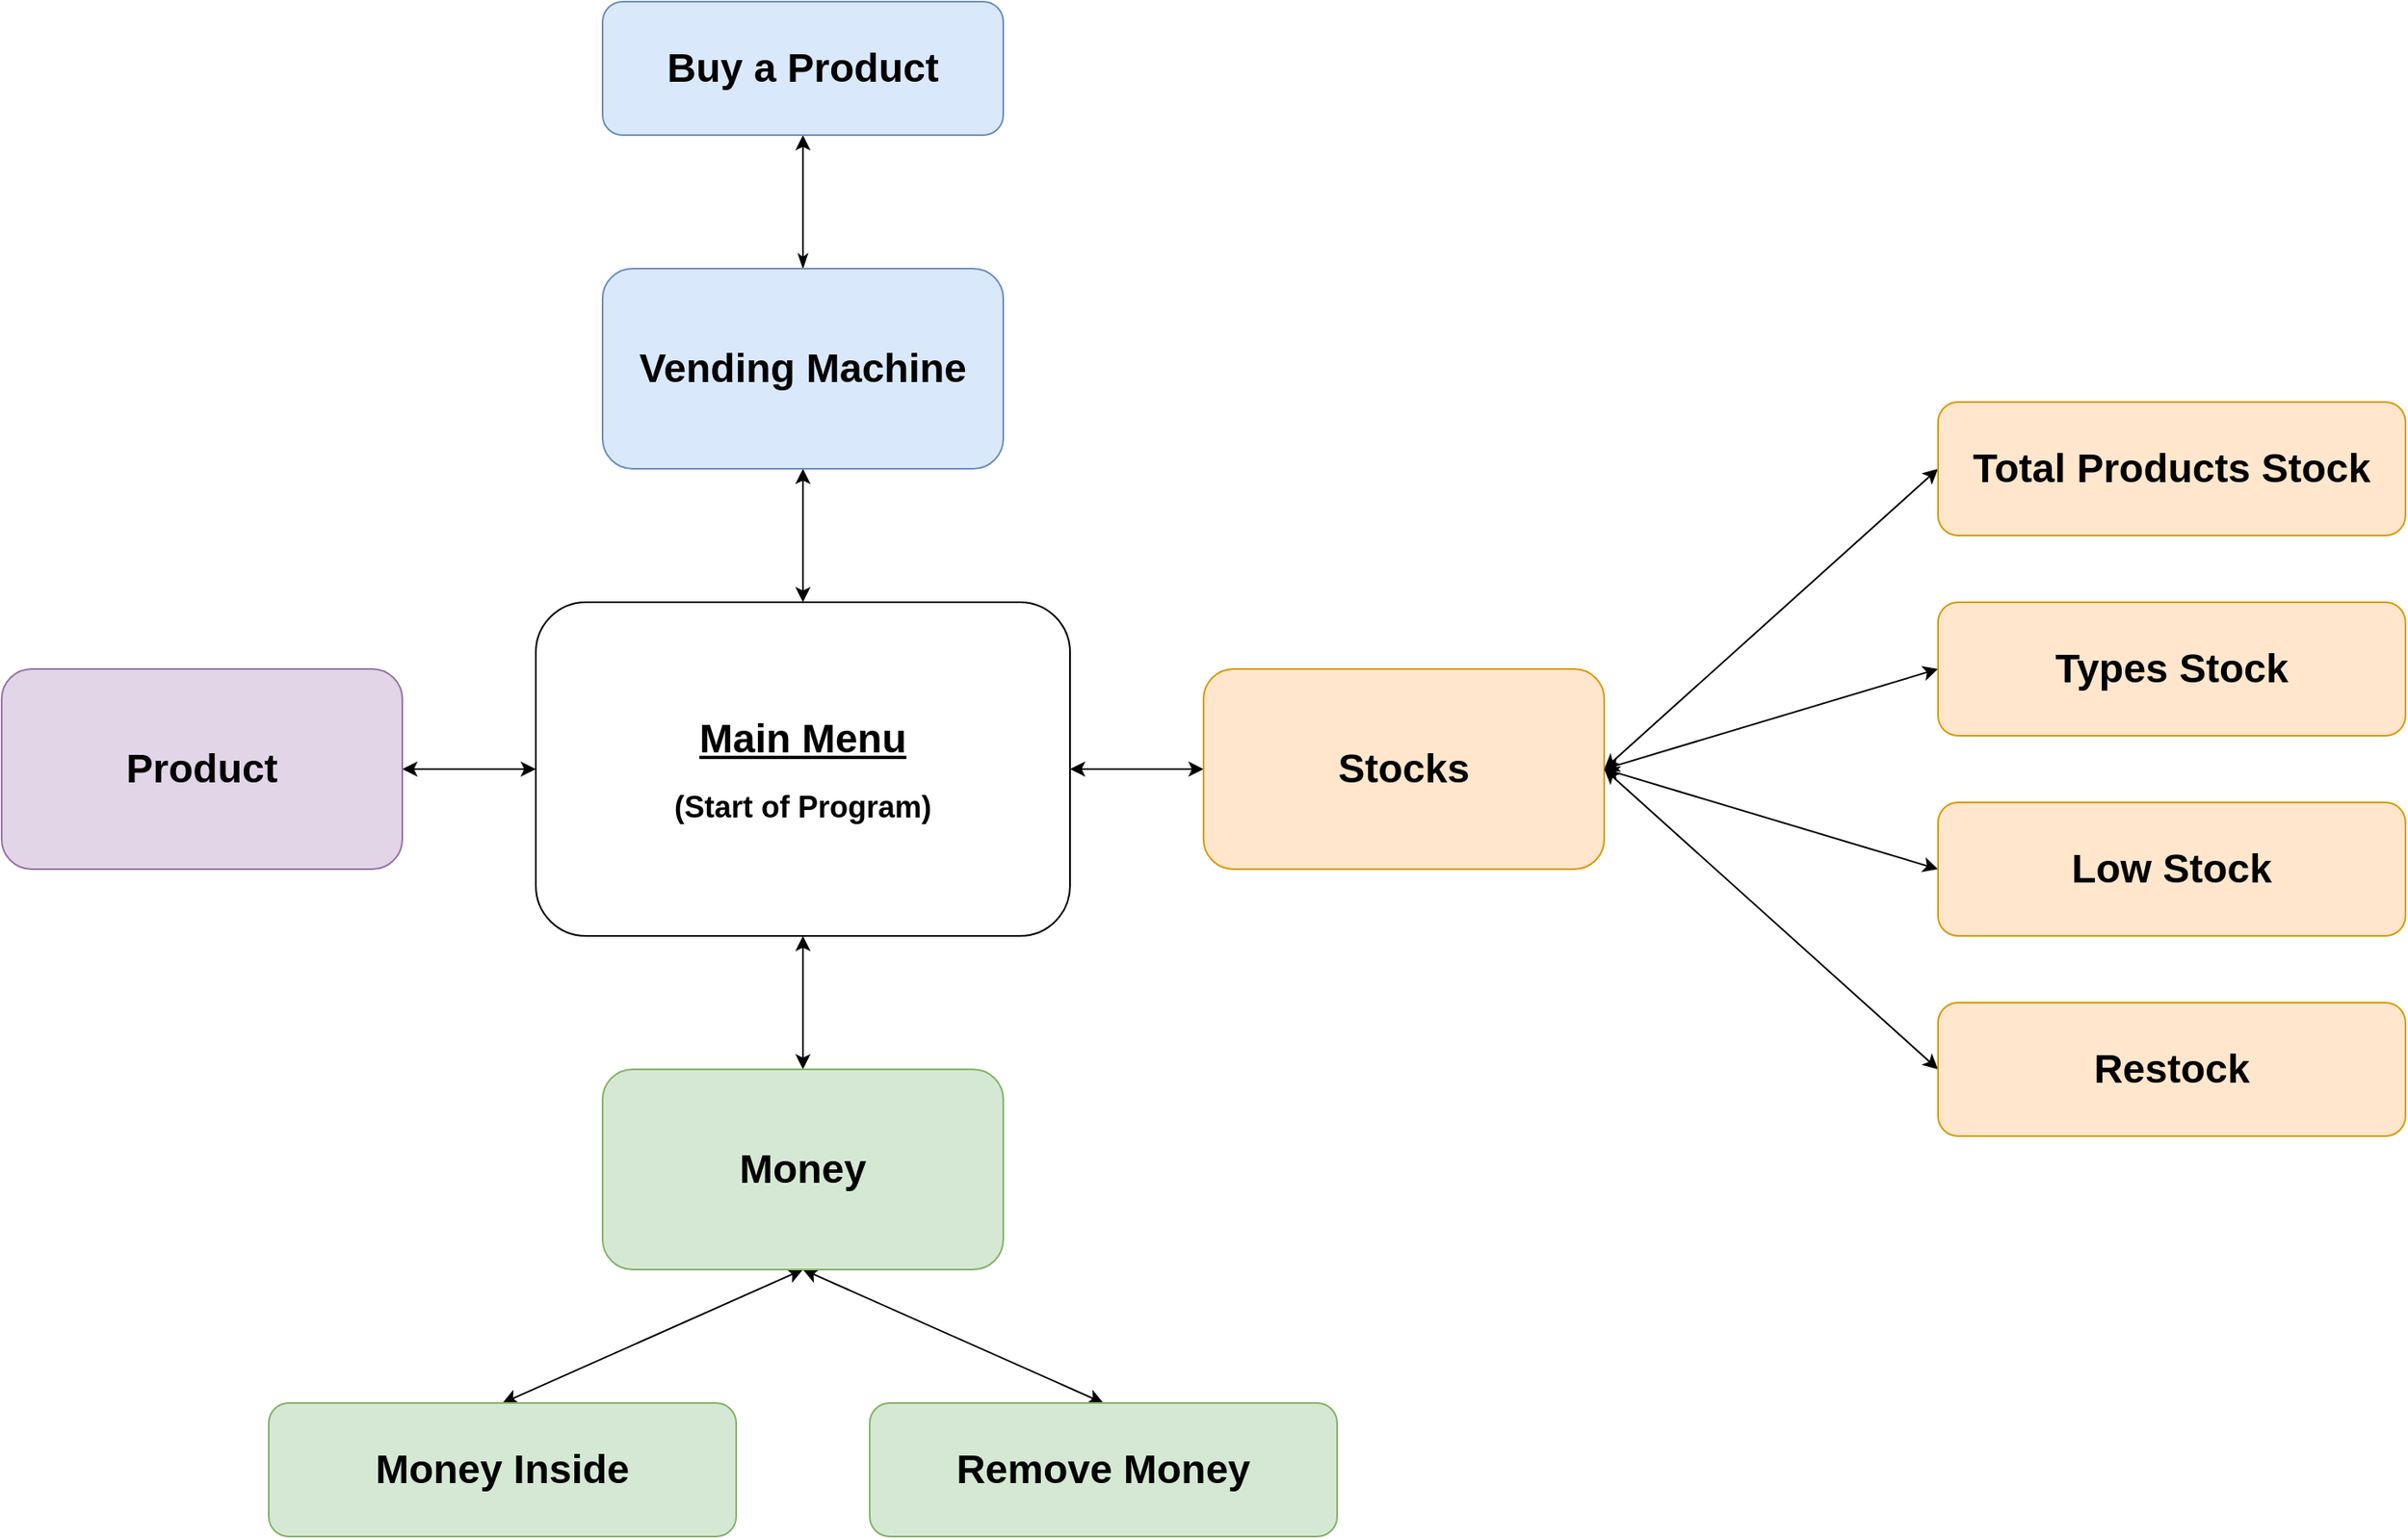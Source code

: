<mxfile version="22.1.5" type="device">
  <diagram id="6a731a19-8d31-9384-78a2-239565b7b9f0" name="Page-1">
    <mxGraphModel dx="3362" dy="1371" grid="1" gridSize="10" guides="1" tooltips="1" connect="1" arrows="1" fold="1" page="1" pageScale="1" pageWidth="1169" pageHeight="827" background="none" math="0" shadow="0">
      <root>
        <mxCell id="0" />
        <mxCell id="1" parent="0" />
        <mxCell id="9Yi1ptAnj4-kBtnNQ4_k-1890" style="edgeStyle=orthogonalEdgeStyle;rounded=0;orthogonalLoop=1;jettySize=auto;html=1;exitX=0.5;exitY=0;exitDx=0;exitDy=0;entryX=0.5;entryY=1;entryDx=0;entryDy=0;startArrow=classic;startFill=1;" edge="1" parent="1" source="9Yi1ptAnj4-kBtnNQ4_k-1813" target="9Yi1ptAnj4-kBtnNQ4_k-1819">
          <mxGeometry relative="1" as="geometry" />
        </mxCell>
        <mxCell id="9Yi1ptAnj4-kBtnNQ4_k-1892" style="edgeStyle=orthogonalEdgeStyle;rounded=0;orthogonalLoop=1;jettySize=auto;html=1;entryX=0;entryY=0.5;entryDx=0;entryDy=0;startArrow=classic;startFill=1;" edge="1" parent="1" source="9Yi1ptAnj4-kBtnNQ4_k-1813" target="9Yi1ptAnj4-kBtnNQ4_k-1876">
          <mxGeometry relative="1" as="geometry" />
        </mxCell>
        <mxCell id="9Yi1ptAnj4-kBtnNQ4_k-1903" style="rounded=0;orthogonalLoop=1;jettySize=auto;html=1;entryX=0.5;entryY=0;entryDx=0;entryDy=0;startArrow=classic;startFill=1;" edge="1" parent="1" source="9Yi1ptAnj4-kBtnNQ4_k-1813" target="9Yi1ptAnj4-kBtnNQ4_k-1902">
          <mxGeometry relative="1" as="geometry" />
        </mxCell>
        <mxCell id="9Yi1ptAnj4-kBtnNQ4_k-1910" style="rounded=0;orthogonalLoop=1;jettySize=auto;html=1;entryX=1;entryY=0.5;entryDx=0;entryDy=0;startArrow=classic;startFill=1;" edge="1" parent="1" source="9Yi1ptAnj4-kBtnNQ4_k-1813" target="9Yi1ptAnj4-kBtnNQ4_k-1909">
          <mxGeometry relative="1" as="geometry" />
        </mxCell>
        <mxCell id="9Yi1ptAnj4-kBtnNQ4_k-1813" value="&lt;h1&gt;&lt;u&gt;Main Menu&lt;/u&gt;&lt;/h1&gt;&lt;h2&gt;(Start of Program)&lt;/h2&gt;" style="rounded=1;whiteSpace=wrap;html=1;" vertex="1" parent="1">
          <mxGeometry x="-1160" y="40" width="320" height="200" as="geometry" />
        </mxCell>
        <mxCell id="9Yi1ptAnj4-kBtnNQ4_k-1891" style="edgeStyle=orthogonalEdgeStyle;rounded=0;orthogonalLoop=1;jettySize=auto;html=1;entryX=0.5;entryY=1;entryDx=0;entryDy=0;startArrow=classicThin;startFill=1;" edge="1" parent="1" source="9Yi1ptAnj4-kBtnNQ4_k-1819" target="9Yi1ptAnj4-kBtnNQ4_k-1833">
          <mxGeometry relative="1" as="geometry" />
        </mxCell>
        <mxCell id="9Yi1ptAnj4-kBtnNQ4_k-1819" value="&lt;h1&gt;Vending Machine&lt;/h1&gt;" style="rounded=1;whiteSpace=wrap;html=1;fillColor=#dae8fc;strokeColor=#6c8ebf;" vertex="1" parent="1">
          <mxGeometry x="-1120" y="-160" width="240" height="120" as="geometry" />
        </mxCell>
        <mxCell id="9Yi1ptAnj4-kBtnNQ4_k-1833" value="&lt;h1&gt;Buy a Product&lt;/h1&gt;" style="rounded=1;whiteSpace=wrap;html=1;fillColor=#dae8fc;strokeColor=#6c8ebf;" vertex="1" parent="1">
          <mxGeometry x="-1120" y="-320" width="240" height="80" as="geometry" />
        </mxCell>
        <mxCell id="9Yi1ptAnj4-kBtnNQ4_k-1894" style="rounded=0;orthogonalLoop=1;jettySize=auto;html=1;entryX=0;entryY=0.5;entryDx=0;entryDy=0;startArrow=classic;startFill=1;" edge="1" parent="1" target="9Yi1ptAnj4-kBtnNQ4_k-1893">
          <mxGeometry relative="1" as="geometry">
            <mxPoint x="-520" y="140" as="sourcePoint" />
          </mxGeometry>
        </mxCell>
        <mxCell id="9Yi1ptAnj4-kBtnNQ4_k-1876" value="&lt;h1&gt;Stocks&lt;/h1&gt;" style="rounded=1;whiteSpace=wrap;html=1;fillColor=#ffe6cc;strokeColor=#d79b00;" vertex="1" parent="1">
          <mxGeometry x="-760" y="80" width="240" height="120" as="geometry" />
        </mxCell>
        <mxCell id="9Yi1ptAnj4-kBtnNQ4_k-1893" value="&lt;h1&gt;Total Products Stock&lt;/h1&gt;" style="rounded=1;whiteSpace=wrap;html=1;fillColor=#ffe6cc;strokeColor=#d79b00;" vertex="1" parent="1">
          <mxGeometry x="-320" y="-80" width="280" height="80" as="geometry" />
        </mxCell>
        <mxCell id="9Yi1ptAnj4-kBtnNQ4_k-1895" style="rounded=0;orthogonalLoop=1;jettySize=auto;html=1;entryX=0;entryY=0.5;entryDx=0;entryDy=0;exitX=1;exitY=0.5;exitDx=0;exitDy=0;startArrow=classic;startFill=1;" edge="1" parent="1" target="9Yi1ptAnj4-kBtnNQ4_k-1896" source="9Yi1ptAnj4-kBtnNQ4_k-1876">
          <mxGeometry relative="1" as="geometry">
            <mxPoint x="-400" y="340" as="sourcePoint" />
          </mxGeometry>
        </mxCell>
        <mxCell id="9Yi1ptAnj4-kBtnNQ4_k-1896" value="&lt;h1&gt;Types Stock&lt;/h1&gt;" style="rounded=1;whiteSpace=wrap;html=1;fillColor=#ffe6cc;strokeColor=#d79b00;" vertex="1" parent="1">
          <mxGeometry x="-320" y="40" width="280" height="80" as="geometry" />
        </mxCell>
        <mxCell id="9Yi1ptAnj4-kBtnNQ4_k-1898" style="rounded=0;orthogonalLoop=1;jettySize=auto;html=1;entryX=0;entryY=0.5;entryDx=0;entryDy=0;exitX=1;exitY=0.5;exitDx=0;exitDy=0;startArrow=classic;startFill=1;" edge="1" target="9Yi1ptAnj4-kBtnNQ4_k-1899" parent="1" source="9Yi1ptAnj4-kBtnNQ4_k-1876">
          <mxGeometry relative="1" as="geometry">
            <mxPoint x="-480" y="120" as="sourcePoint" />
          </mxGeometry>
        </mxCell>
        <mxCell id="9Yi1ptAnj4-kBtnNQ4_k-1899" value="&lt;h1&gt;Low Stock&lt;/h1&gt;" style="rounded=1;whiteSpace=wrap;html=1;fillColor=#ffe6cc;strokeColor=#d79b00;" vertex="1" parent="1">
          <mxGeometry x="-320" y="160" width="280" height="80" as="geometry" />
        </mxCell>
        <mxCell id="9Yi1ptAnj4-kBtnNQ4_k-1900" style="rounded=0;orthogonalLoop=1;jettySize=auto;html=1;entryX=0;entryY=0.5;entryDx=0;entryDy=0;exitX=1;exitY=0.5;exitDx=0;exitDy=0;startArrow=classic;startFill=1;" edge="1" target="9Yi1ptAnj4-kBtnNQ4_k-1901" parent="1" source="9Yi1ptAnj4-kBtnNQ4_k-1876">
          <mxGeometry relative="1" as="geometry">
            <mxPoint x="-480" y="360" as="sourcePoint" />
          </mxGeometry>
        </mxCell>
        <mxCell id="9Yi1ptAnj4-kBtnNQ4_k-1901" value="&lt;h1&gt;Restock&lt;/h1&gt;" style="rounded=1;whiteSpace=wrap;html=1;fillColor=#ffe6cc;strokeColor=#d79b00;" vertex="1" parent="1">
          <mxGeometry x="-320" y="280" width="280" height="80" as="geometry" />
        </mxCell>
        <mxCell id="9Yi1ptAnj4-kBtnNQ4_k-1907" style="rounded=0;orthogonalLoop=1;jettySize=auto;html=1;entryX=0.5;entryY=0;entryDx=0;entryDy=0;exitX=0.5;exitY=1;exitDx=0;exitDy=0;startArrow=classic;startFill=1;" edge="1" parent="1" source="9Yi1ptAnj4-kBtnNQ4_k-1902" target="9Yi1ptAnj4-kBtnNQ4_k-1906">
          <mxGeometry relative="1" as="geometry" />
        </mxCell>
        <mxCell id="9Yi1ptAnj4-kBtnNQ4_k-1908" style="rounded=0;orthogonalLoop=1;jettySize=auto;html=1;exitX=0.5;exitY=1;exitDx=0;exitDy=0;entryX=0.5;entryY=0;entryDx=0;entryDy=0;startArrow=classic;startFill=1;" edge="1" parent="1" source="9Yi1ptAnj4-kBtnNQ4_k-1902" target="9Yi1ptAnj4-kBtnNQ4_k-1905">
          <mxGeometry relative="1" as="geometry" />
        </mxCell>
        <mxCell id="9Yi1ptAnj4-kBtnNQ4_k-1902" value="&lt;h1&gt;Money&lt;/h1&gt;" style="rounded=1;whiteSpace=wrap;html=1;fillColor=#d5e8d4;strokeColor=#82b366;" vertex="1" parent="1">
          <mxGeometry x="-1120" y="320" width="240" height="120" as="geometry" />
        </mxCell>
        <mxCell id="9Yi1ptAnj4-kBtnNQ4_k-1905" value="&lt;h1&gt;Remove Money&lt;/h1&gt;" style="rounded=1;whiteSpace=wrap;html=1;fillColor=#d5e8d4;strokeColor=#82b366;" vertex="1" parent="1">
          <mxGeometry x="-960" y="520" width="280" height="80" as="geometry" />
        </mxCell>
        <mxCell id="9Yi1ptAnj4-kBtnNQ4_k-1906" value="&lt;h1&gt;Money Inside&lt;/h1&gt;" style="rounded=1;whiteSpace=wrap;html=1;fillColor=#d5e8d4;strokeColor=#82b366;" vertex="1" parent="1">
          <mxGeometry x="-1320" y="520" width="280" height="80" as="geometry" />
        </mxCell>
        <mxCell id="9Yi1ptAnj4-kBtnNQ4_k-1909" value="&lt;h1&gt;Product&lt;/h1&gt;" style="rounded=1;whiteSpace=wrap;html=1;fillColor=#e1d5e7;strokeColor=#9673a6;" vertex="1" parent="1">
          <mxGeometry x="-1480" y="80" width="240" height="120" as="geometry" />
        </mxCell>
      </root>
    </mxGraphModel>
  </diagram>
</mxfile>
